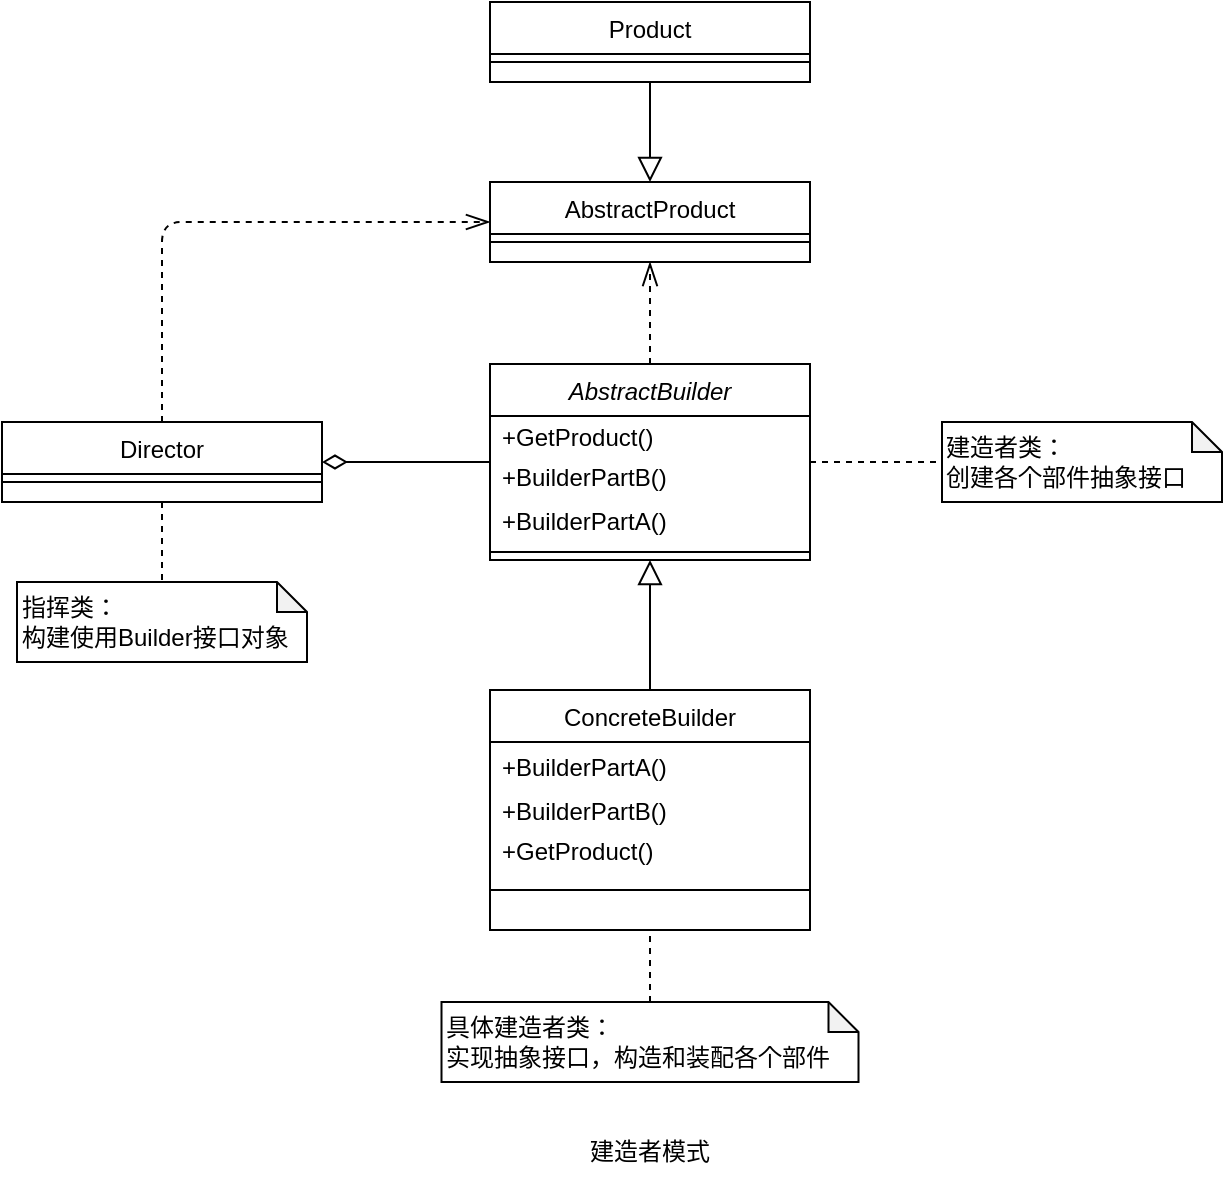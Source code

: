 <mxfile>
    <diagram id="0tEVcD6BsfC6djcaT6-M" name="Page-1">
        <mxGraphModel dx="676" dy="487" grid="1" gridSize="10" guides="1" tooltips="1" connect="1" arrows="1" fold="1" page="1" pageScale="1" pageWidth="1169" pageHeight="827" math="0" shadow="0">
            <root>
                <mxCell id="0"/>
                <mxCell id="1" parent="0"/>
                <mxCell id="38" style="edgeStyle=none;html=1;entryX=1;entryY=0.5;entryDx=0;entryDy=0;startArrow=none;startFill=0;endArrow=diamondThin;endFill=0;startSize=10;endSize=10;targetPerimeterSpacing=0;" edge="1" parent="1" source="2" target="8">
                    <mxGeometry relative="1" as="geometry"/>
                </mxCell>
                <mxCell id="45" value="" style="edgeStyle=none;html=1;dashed=1;startArrow=none;startFill=0;endArrow=none;endFill=0;startSize=10;endSize=10;targetPerimeterSpacing=0;" edge="1" parent="1" source="2" target="44">
                    <mxGeometry relative="1" as="geometry"/>
                </mxCell>
                <mxCell id="2" value="AbstractBuilder" style="swimlane;fontStyle=2;align=center;verticalAlign=top;childLayout=stackLayout;horizontal=1;startSize=26;horizontalStack=0;resizeParent=1;resizeLast=0;collapsible=1;marginBottom=0;rounded=0;shadow=0;strokeWidth=1;" vertex="1" parent="1">
                    <mxGeometry x="314" y="191" width="160" height="98" as="geometry">
                        <mxRectangle x="230" y="140" width="160" height="26" as="alternateBounds"/>
                    </mxGeometry>
                </mxCell>
                <mxCell id="57" value="+GetProduct()" style="text;strokeColor=none;fillColor=none;align=left;verticalAlign=middle;spacingLeft=4;spacingRight=4;overflow=hidden;points=[[0,0.5],[1,0.5]];portConstraint=eastwest;rotatable=0;" vertex="1" parent="2">
                    <mxGeometry y="26" width="160" height="20" as="geometry"/>
                </mxCell>
                <mxCell id="56" value="+BuilderPartB()" style="text;strokeColor=none;fillColor=none;align=left;verticalAlign=middle;spacingLeft=4;spacingRight=4;overflow=hidden;points=[[0,0.5],[1,0.5]];portConstraint=eastwest;rotatable=0;" vertex="1" parent="2">
                    <mxGeometry y="46" width="160" height="20" as="geometry"/>
                </mxCell>
                <mxCell id="55" value="+BuilderPartA()" style="text;strokeColor=none;fillColor=none;align=left;verticalAlign=middle;spacingLeft=4;spacingRight=4;overflow=hidden;points=[[0,0.5],[1,0.5]];portConstraint=eastwest;rotatable=0;" vertex="1" parent="2">
                    <mxGeometry y="66" width="160" height="24" as="geometry"/>
                </mxCell>
                <mxCell id="6" value="" style="line;html=1;strokeWidth=1;align=left;verticalAlign=middle;spacingTop=-1;spacingLeft=3;spacingRight=3;rotatable=0;labelPosition=right;points=[];portConstraint=eastwest;" vertex="1" parent="2">
                    <mxGeometry y="90" width="160" height="8" as="geometry"/>
                </mxCell>
                <mxCell id="39" style="edgeStyle=none;html=1;entryX=0;entryY=0.5;entryDx=0;entryDy=0;startArrow=none;startFill=0;endArrow=openThin;endFill=0;startSize=10;endSize=10;targetPerimeterSpacing=0;dashed=1;" edge="1" parent="1" source="8" target="19">
                    <mxGeometry relative="1" as="geometry">
                        <Array as="points">
                            <mxPoint x="150" y="120"/>
                        </Array>
                    </mxGeometry>
                </mxCell>
                <mxCell id="41" value="" style="edgeStyle=none;html=1;dashed=1;startArrow=none;startFill=0;endArrow=none;endFill=0;startSize=10;endSize=10;targetPerimeterSpacing=0;" edge="1" parent="1" source="8" target="40">
                    <mxGeometry relative="1" as="geometry"/>
                </mxCell>
                <mxCell id="8" value="Director" style="swimlane;fontStyle=0;align=center;verticalAlign=top;childLayout=stackLayout;horizontal=1;startSize=26;horizontalStack=0;resizeParent=1;resizeLast=0;collapsible=1;marginBottom=0;rounded=0;shadow=0;strokeWidth=1;" vertex="1" parent="1">
                    <mxGeometry x="70" y="220" width="160" height="40" as="geometry">
                        <mxRectangle x="130" y="380" width="160" height="26" as="alternateBounds"/>
                    </mxGeometry>
                </mxCell>
                <mxCell id="11" value="" style="line;html=1;strokeWidth=1;align=left;verticalAlign=middle;spacingTop=-1;spacingLeft=3;spacingRight=3;rotatable=0;labelPosition=right;points=[];portConstraint=eastwest;" vertex="1" parent="8">
                    <mxGeometry y="26" width="160" height="8" as="geometry"/>
                </mxCell>
                <mxCell id="15" value="ConcreteBuilder" style="swimlane;fontStyle=0;align=center;verticalAlign=top;childLayout=stackLayout;horizontal=1;startSize=26;horizontalStack=0;resizeParent=1;resizeLast=0;collapsible=1;marginBottom=0;rounded=0;shadow=0;strokeWidth=1;" vertex="1" parent="1">
                    <mxGeometry x="314" y="354" width="160" height="120" as="geometry">
                        <mxRectangle x="340" y="380" width="170" height="26" as="alternateBounds"/>
                    </mxGeometry>
                </mxCell>
                <mxCell id="52" value="+BuilderPartA()" style="text;strokeColor=none;fillColor=none;align=left;verticalAlign=middle;spacingLeft=4;spacingRight=4;overflow=hidden;points=[[0,0.5],[1,0.5]];portConstraint=eastwest;rotatable=0;" vertex="1" parent="15">
                    <mxGeometry y="26" width="160" height="24" as="geometry"/>
                </mxCell>
                <mxCell id="53" value="+BuilderPartB()" style="text;strokeColor=none;fillColor=none;align=left;verticalAlign=middle;spacingLeft=4;spacingRight=4;overflow=hidden;points=[[0,0.5],[1,0.5]];portConstraint=eastwest;rotatable=0;" vertex="1" parent="15">
                    <mxGeometry y="50" width="160" height="20" as="geometry"/>
                </mxCell>
                <mxCell id="54" value="+GetProduct()" style="text;strokeColor=none;fillColor=none;align=left;verticalAlign=middle;spacingLeft=4;spacingRight=4;overflow=hidden;points=[[0,0.5],[1,0.5]];portConstraint=eastwest;rotatable=0;" vertex="1" parent="15">
                    <mxGeometry y="70" width="160" height="20" as="geometry"/>
                </mxCell>
                <mxCell id="17" value="" style="line;html=1;strokeWidth=1;align=left;verticalAlign=middle;spacingTop=-1;spacingLeft=3;spacingRight=3;rotatable=0;labelPosition=right;points=[];portConstraint=eastwest;" vertex="1" parent="15">
                    <mxGeometry y="90" width="160" height="20" as="geometry"/>
                </mxCell>
                <mxCell id="18" value="" style="endArrow=block;endSize=10;endFill=0;shadow=0;strokeWidth=1;rounded=0;edgeStyle=elbowEdgeStyle;elbow=vertical;" edge="1" parent="1" source="15" target="2">
                    <mxGeometry width="160" relative="1" as="geometry">
                        <mxPoint x="304" y="573" as="sourcePoint"/>
                        <mxPoint x="404" y="471" as="targetPoint"/>
                    </mxGeometry>
                </mxCell>
                <mxCell id="36" value="" style="edgeStyle=none;html=1;entryX=0.5;entryY=1;entryDx=0;entryDy=0;endArrow=none;endFill=0;startArrow=block;startFill=0;endSize=6;targetPerimeterSpacing=0;startSize=10;" edge="1" parent="1" source="19" target="32">
                    <mxGeometry relative="1" as="geometry">
                        <mxPoint x="394" y="70" as="targetPoint"/>
                    </mxGeometry>
                </mxCell>
                <mxCell id="19" value="AbstractProduct" style="swimlane;fontStyle=0;align=center;verticalAlign=top;childLayout=stackLayout;horizontal=1;startSize=26;horizontalStack=0;resizeParent=1;resizeLast=0;collapsible=1;marginBottom=0;rounded=0;shadow=0;strokeWidth=1;" vertex="1" parent="1">
                    <mxGeometry x="314" y="100" width="160" height="40" as="geometry">
                        <mxRectangle x="550" y="140" width="160" height="26" as="alternateBounds"/>
                    </mxGeometry>
                </mxCell>
                <mxCell id="25" value="" style="line;html=1;strokeWidth=1;align=left;verticalAlign=middle;spacingTop=-1;spacingLeft=3;spacingRight=3;rotatable=0;labelPosition=right;points=[];portConstraint=eastwest;" vertex="1" parent="19">
                    <mxGeometry y="26" width="160" height="8" as="geometry"/>
                </mxCell>
                <mxCell id="28" value="" style="endArrow=openThin;shadow=0;strokeWidth=1;rounded=0;endFill=0;edgeStyle=elbowEdgeStyle;elbow=vertical;endSize=10;dashed=1;" edge="1" parent="1" source="2" target="19">
                    <mxGeometry x="0.5" y="41" relative="1" as="geometry">
                        <mxPoint x="374" y="92" as="sourcePoint"/>
                        <mxPoint x="534" y="92" as="targetPoint"/>
                        <mxPoint x="-40" y="32" as="offset"/>
                    </mxGeometry>
                </mxCell>
                <mxCell id="32" value="Product" style="swimlane;fontStyle=0;align=center;verticalAlign=top;childLayout=stackLayout;horizontal=1;startSize=26;horizontalStack=0;resizeParent=1;resizeLast=0;collapsible=1;marginBottom=0;rounded=0;shadow=0;strokeWidth=1;" vertex="1" parent="1">
                    <mxGeometry x="314" y="10" width="160" height="40" as="geometry">
                        <mxRectangle x="550" y="140" width="160" height="26" as="alternateBounds"/>
                    </mxGeometry>
                </mxCell>
                <mxCell id="34" value="" style="line;html=1;strokeWidth=1;align=left;verticalAlign=middle;spacingTop=-1;spacingLeft=3;spacingRight=3;rotatable=0;labelPosition=right;points=[];portConstraint=eastwest;" vertex="1" parent="32">
                    <mxGeometry y="26" width="160" height="8" as="geometry"/>
                </mxCell>
                <mxCell id="40" value="指挥类：&lt;br&gt;构建使用Builder接口对象" style="shape=note;whiteSpace=wrap;html=1;backgroundOutline=1;darkOpacity=0.05;size=15;align=left;" vertex="1" parent="1">
                    <mxGeometry x="77.5" y="300" width="145" height="40" as="geometry"/>
                </mxCell>
                <mxCell id="43" value="" style="edgeStyle=none;html=1;dashed=1;startArrow=none;startFill=0;endArrow=none;endFill=0;startSize=10;endSize=10;targetPerimeterSpacing=0;entryX=0.5;entryY=1;entryDx=0;entryDy=0;" edge="1" parent="1" source="42" target="15">
                    <mxGeometry relative="1" as="geometry">
                        <mxPoint x="394" y="390" as="targetPoint"/>
                    </mxGeometry>
                </mxCell>
                <mxCell id="42" value="具体建造者类：&lt;br&gt;实现抽象接口，构造和装配各个部件" style="shape=note;whiteSpace=wrap;html=1;backgroundOutline=1;darkOpacity=0.05;size=15;align=left;" vertex="1" parent="1">
                    <mxGeometry x="289.75" y="510" width="208.5" height="40" as="geometry"/>
                </mxCell>
                <mxCell id="44" value="建造者类：&lt;br&gt;创建各个部件抽象接口" style="shape=note;whiteSpace=wrap;html=1;backgroundOutline=1;darkOpacity=0.05;size=15;align=left;" vertex="1" parent="1">
                    <mxGeometry x="540" y="220" width="140" height="40" as="geometry"/>
                </mxCell>
                <mxCell id="46" value="建造者模式" style="text;html=1;strokeColor=none;fillColor=none;align=center;verticalAlign=middle;whiteSpace=wrap;rounded=0;" vertex="1" parent="1">
                    <mxGeometry x="346" y="570" width="96" height="30" as="geometry"/>
                </mxCell>
            </root>
        </mxGraphModel>
    </diagram>
</mxfile>